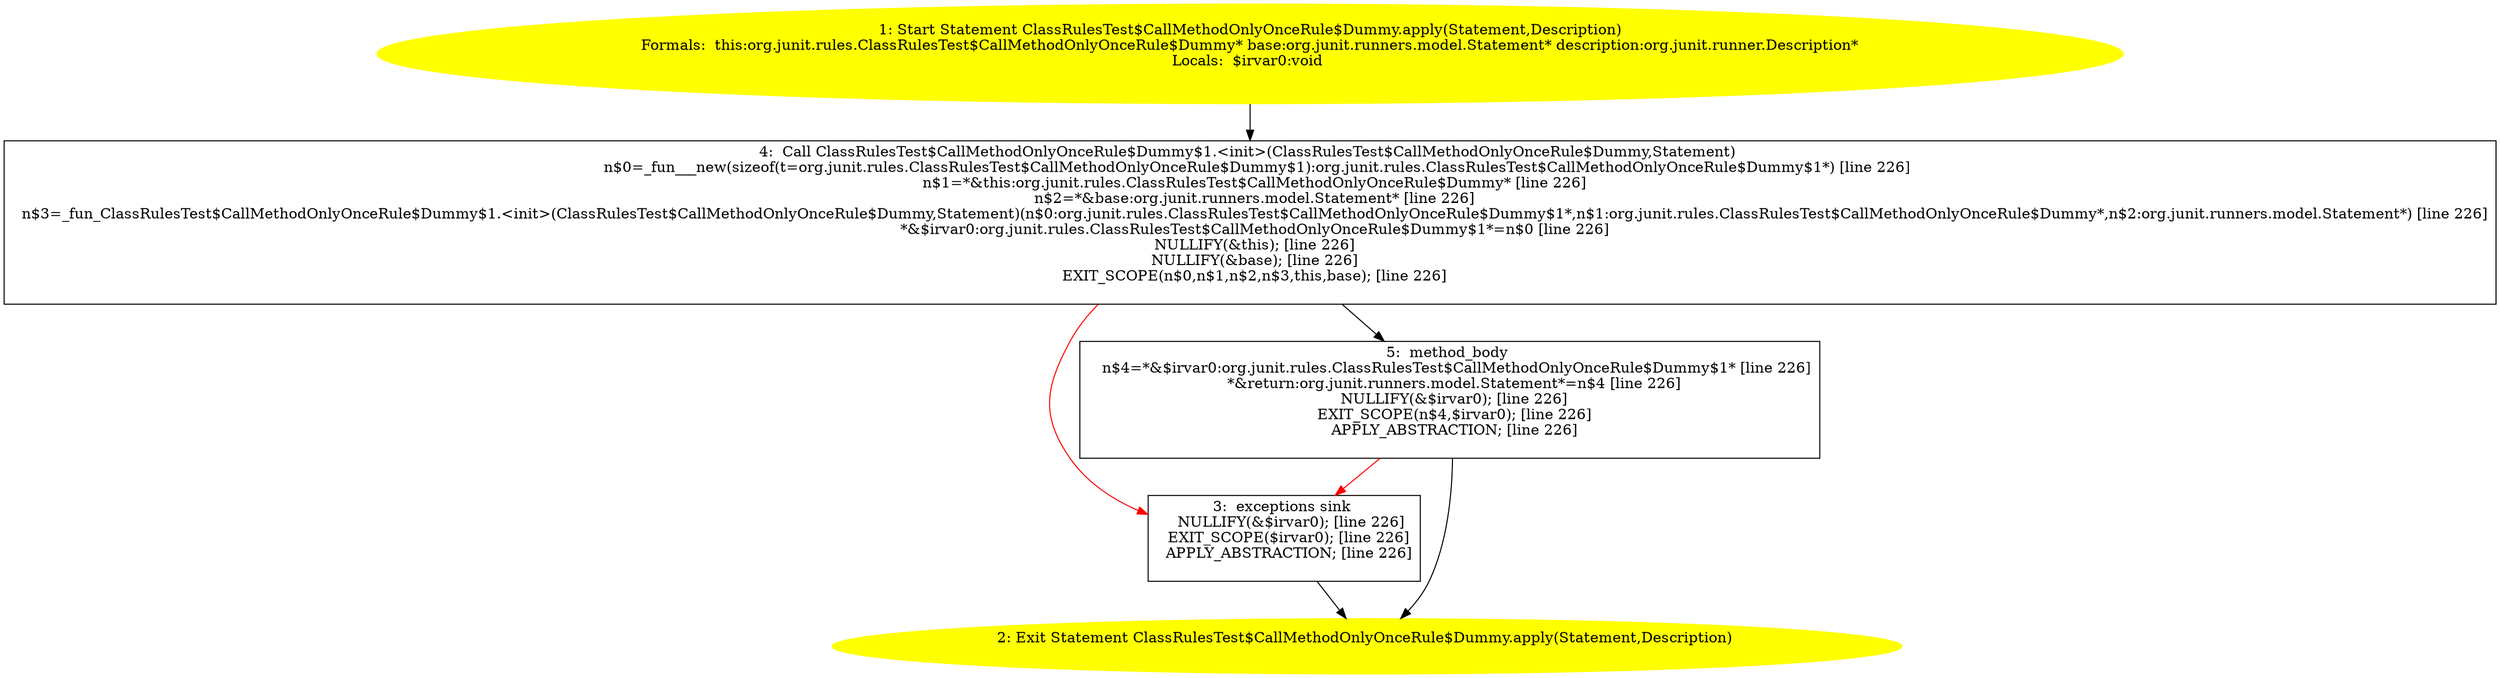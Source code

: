 /* @generated */
digraph cfg {
"org.junit.rules.ClassRulesTest$CallMethodOnlyOnceRule$Dummy.apply(org.junit.runners.model.Statement,.7186f4351d5edf58f963e4c66beb87bd_1" [label="1: Start Statement ClassRulesTest$CallMethodOnlyOnceRule$Dummy.apply(Statement,Description)\nFormals:  this:org.junit.rules.ClassRulesTest$CallMethodOnlyOnceRule$Dummy* base:org.junit.runners.model.Statement* description:org.junit.runner.Description*\nLocals:  $irvar0:void \n  " color=yellow style=filled]
	

	 "org.junit.rules.ClassRulesTest$CallMethodOnlyOnceRule$Dummy.apply(org.junit.runners.model.Statement,.7186f4351d5edf58f963e4c66beb87bd_1" -> "org.junit.rules.ClassRulesTest$CallMethodOnlyOnceRule$Dummy.apply(org.junit.runners.model.Statement,.7186f4351d5edf58f963e4c66beb87bd_4" ;
"org.junit.rules.ClassRulesTest$CallMethodOnlyOnceRule$Dummy.apply(org.junit.runners.model.Statement,.7186f4351d5edf58f963e4c66beb87bd_2" [label="2: Exit Statement ClassRulesTest$CallMethodOnlyOnceRule$Dummy.apply(Statement,Description) \n  " color=yellow style=filled]
	

"org.junit.rules.ClassRulesTest$CallMethodOnlyOnceRule$Dummy.apply(org.junit.runners.model.Statement,.7186f4351d5edf58f963e4c66beb87bd_3" [label="3:  exceptions sink \n   NULLIFY(&$irvar0); [line 226]\n  EXIT_SCOPE($irvar0); [line 226]\n  APPLY_ABSTRACTION; [line 226]\n " shape="box"]
	

	 "org.junit.rules.ClassRulesTest$CallMethodOnlyOnceRule$Dummy.apply(org.junit.runners.model.Statement,.7186f4351d5edf58f963e4c66beb87bd_3" -> "org.junit.rules.ClassRulesTest$CallMethodOnlyOnceRule$Dummy.apply(org.junit.runners.model.Statement,.7186f4351d5edf58f963e4c66beb87bd_2" ;
"org.junit.rules.ClassRulesTest$CallMethodOnlyOnceRule$Dummy.apply(org.junit.runners.model.Statement,.7186f4351d5edf58f963e4c66beb87bd_4" [label="4:  Call ClassRulesTest$CallMethodOnlyOnceRule$Dummy$1.<init>(ClassRulesTest$CallMethodOnlyOnceRule$Dummy,Statement) \n   n$0=_fun___new(sizeof(t=org.junit.rules.ClassRulesTest$CallMethodOnlyOnceRule$Dummy$1):org.junit.rules.ClassRulesTest$CallMethodOnlyOnceRule$Dummy$1*) [line 226]\n  n$1=*&this:org.junit.rules.ClassRulesTest$CallMethodOnlyOnceRule$Dummy* [line 226]\n  n$2=*&base:org.junit.runners.model.Statement* [line 226]\n  n$3=_fun_ClassRulesTest$CallMethodOnlyOnceRule$Dummy$1.<init>(ClassRulesTest$CallMethodOnlyOnceRule$Dummy,Statement)(n$0:org.junit.rules.ClassRulesTest$CallMethodOnlyOnceRule$Dummy$1*,n$1:org.junit.rules.ClassRulesTest$CallMethodOnlyOnceRule$Dummy*,n$2:org.junit.runners.model.Statement*) [line 226]\n  *&$irvar0:org.junit.rules.ClassRulesTest$CallMethodOnlyOnceRule$Dummy$1*=n$0 [line 226]\n  NULLIFY(&this); [line 226]\n  NULLIFY(&base); [line 226]\n  EXIT_SCOPE(n$0,n$1,n$2,n$3,this,base); [line 226]\n " shape="box"]
	

	 "org.junit.rules.ClassRulesTest$CallMethodOnlyOnceRule$Dummy.apply(org.junit.runners.model.Statement,.7186f4351d5edf58f963e4c66beb87bd_4" -> "org.junit.rules.ClassRulesTest$CallMethodOnlyOnceRule$Dummy.apply(org.junit.runners.model.Statement,.7186f4351d5edf58f963e4c66beb87bd_5" ;
	 "org.junit.rules.ClassRulesTest$CallMethodOnlyOnceRule$Dummy.apply(org.junit.runners.model.Statement,.7186f4351d5edf58f963e4c66beb87bd_4" -> "org.junit.rules.ClassRulesTest$CallMethodOnlyOnceRule$Dummy.apply(org.junit.runners.model.Statement,.7186f4351d5edf58f963e4c66beb87bd_3" [color="red" ];
"org.junit.rules.ClassRulesTest$CallMethodOnlyOnceRule$Dummy.apply(org.junit.runners.model.Statement,.7186f4351d5edf58f963e4c66beb87bd_5" [label="5:  method_body \n   n$4=*&$irvar0:org.junit.rules.ClassRulesTest$CallMethodOnlyOnceRule$Dummy$1* [line 226]\n  *&return:org.junit.runners.model.Statement*=n$4 [line 226]\n  NULLIFY(&$irvar0); [line 226]\n  EXIT_SCOPE(n$4,$irvar0); [line 226]\n  APPLY_ABSTRACTION; [line 226]\n " shape="box"]
	

	 "org.junit.rules.ClassRulesTest$CallMethodOnlyOnceRule$Dummy.apply(org.junit.runners.model.Statement,.7186f4351d5edf58f963e4c66beb87bd_5" -> "org.junit.rules.ClassRulesTest$CallMethodOnlyOnceRule$Dummy.apply(org.junit.runners.model.Statement,.7186f4351d5edf58f963e4c66beb87bd_2" ;
	 "org.junit.rules.ClassRulesTest$CallMethodOnlyOnceRule$Dummy.apply(org.junit.runners.model.Statement,.7186f4351d5edf58f963e4c66beb87bd_5" -> "org.junit.rules.ClassRulesTest$CallMethodOnlyOnceRule$Dummy.apply(org.junit.runners.model.Statement,.7186f4351d5edf58f963e4c66beb87bd_3" [color="red" ];
}
